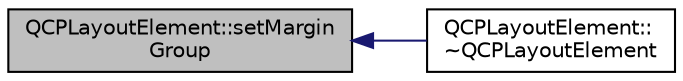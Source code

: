 digraph "QCPLayoutElement::setMarginGroup"
{
  edge [fontname="Helvetica",fontsize="10",labelfontname="Helvetica",labelfontsize="10"];
  node [fontname="Helvetica",fontsize="10",shape=record];
  rankdir="LR";
  Node1 [label="QCPLayoutElement::setMargin\lGroup",height=0.2,width=0.4,color="black", fillcolor="grey75", style="filled", fontcolor="black"];
  Node1 -> Node2 [dir="back",color="midnightblue",fontsize="10",style="solid",fontname="Helvetica"];
  Node2 [label="QCPLayoutElement::\l~QCPLayoutElement",height=0.2,width=0.4,color="black", fillcolor="white", style="filled",URL="$class_q_c_p_layout_element.html#a0dc52343920011b3e72d61fc94ed3400"];
}
